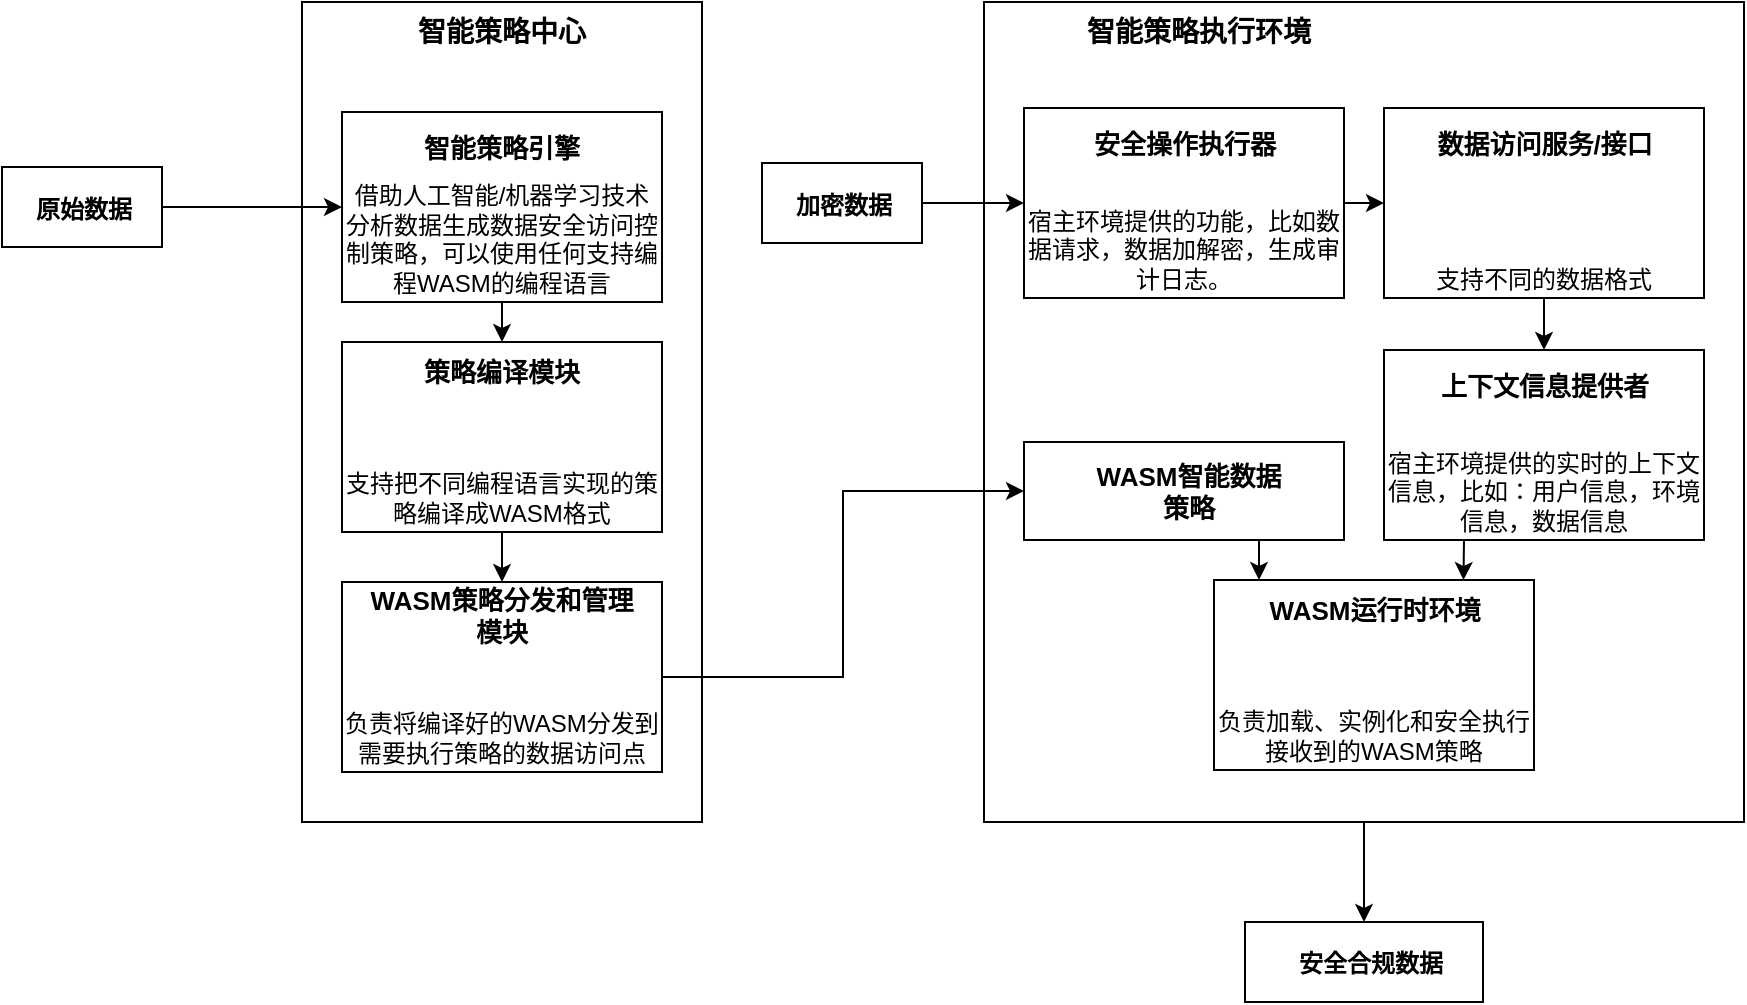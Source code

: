 <mxfile version="27.1.6" pages="2">
  <diagram name="arch" id="RCnvyBVjviqlg7Vbb6u8">
    <mxGraphModel dx="1554" dy="856" grid="1" gridSize="10" guides="1" tooltips="1" connect="1" arrows="1" fold="1" page="1" pageScale="1" pageWidth="2336" pageHeight="1654" math="0" shadow="0">
      <root>
        <mxCell id="0" />
        <mxCell id="1" parent="0" />
        <mxCell id="uTg2soy5fG2xS7olu24i-1" value="" style="rounded=0;whiteSpace=wrap;html=1;strokeWidth=1;fillColor=none;align=center;" parent="1" vertex="1">
          <mxGeometry x="360" y="490" width="200" height="410" as="geometry" />
        </mxCell>
        <mxCell id="uTg2soy5fG2xS7olu24i-2" value="&lt;b&gt;智能策略中心&lt;/b&gt;" style="text;html=1;align=center;verticalAlign=middle;whiteSpace=wrap;rounded=0;fontSize=14;" parent="1" vertex="1">
          <mxGeometry x="405.0" y="490" width="110" height="30" as="geometry" />
        </mxCell>
        <mxCell id="uTg2soy5fG2xS7olu24i-13" style="edgeStyle=orthogonalEdgeStyle;rounded=0;orthogonalLoop=1;jettySize=auto;html=1;exitX=0.5;exitY=1;exitDx=0;exitDy=0;entryX=0.5;entryY=0;entryDx=0;entryDy=0;" parent="1" source="uTg2soy5fG2xS7olu24i-3" target="uTg2soy5fG2xS7olu24i-6" edge="1">
          <mxGeometry relative="1" as="geometry" />
        </mxCell>
        <mxCell id="uTg2soy5fG2xS7olu24i-3" value="借助人工智能/机器学习技术分析数据生成数据安全访问控制策略，可以使用任何支持编程WASM的编程语言" style="rounded=0;whiteSpace=wrap;html=1;fillColor=none;verticalAlign=bottom;" parent="1" vertex="1">
          <mxGeometry x="380" y="545" width="160" height="95" as="geometry" />
        </mxCell>
        <mxCell id="uTg2soy5fG2xS7olu24i-4" value="&lt;font style=&quot;font-size: 13px;&quot;&gt;&lt;b style=&quot;&quot;&gt;智能策略引擎&lt;/b&gt;&lt;/font&gt;" style="text;html=1;align=center;verticalAlign=middle;whiteSpace=wrap;rounded=0;" parent="1" vertex="1">
          <mxGeometry x="415" y="548" width="90" height="30" as="geometry" />
        </mxCell>
        <mxCell id="uTg2soy5fG2xS7olu24i-16" style="edgeStyle=orthogonalEdgeStyle;rounded=0;orthogonalLoop=1;jettySize=auto;html=1;exitX=0.5;exitY=1;exitDx=0;exitDy=0;entryX=0.5;entryY=0;entryDx=0;entryDy=0;" parent="1" source="uTg2soy5fG2xS7olu24i-5" target="uTg2soy5fG2xS7olu24i-14" edge="1">
          <mxGeometry relative="1" as="geometry" />
        </mxCell>
        <mxCell id="uTg2soy5fG2xS7olu24i-5" value="支持把不同编程语言实现的策略编译成WASM格式" style="rounded=0;whiteSpace=wrap;html=1;fillColor=none;verticalAlign=bottom;" parent="1" vertex="1">
          <mxGeometry x="380" y="660" width="160" height="95" as="geometry" />
        </mxCell>
        <mxCell id="uTg2soy5fG2xS7olu24i-6" value="&lt;font style=&quot;font-size: 13px;&quot;&gt;&lt;b style=&quot;&quot;&gt;策略编译模块&lt;/b&gt;&lt;/font&gt;" style="text;html=1;align=center;verticalAlign=middle;whiteSpace=wrap;rounded=0;" parent="1" vertex="1">
          <mxGeometry x="415" y="660" width="90" height="30" as="geometry" />
        </mxCell>
        <mxCell id="uTg2soy5fG2xS7olu24i-7" value="" style="group" parent="1" vertex="1" connectable="0">
          <mxGeometry x="210" y="572.5" width="80" height="40" as="geometry" />
        </mxCell>
        <mxCell id="uTg2soy5fG2xS7olu24i-8" value="" style="group" parent="uTg2soy5fG2xS7olu24i-7" vertex="1" connectable="0">
          <mxGeometry width="80" height="40" as="geometry" />
        </mxCell>
        <mxCell id="uTg2soy5fG2xS7olu24i-9" value="" style="rounded=0;whiteSpace=wrap;html=1;strokeWidth=1;fillColor=none;align=center;" parent="uTg2soy5fG2xS7olu24i-8" vertex="1">
          <mxGeometry width="80" height="40" as="geometry" />
        </mxCell>
        <mxCell id="uTg2soy5fG2xS7olu24i-10" value="&lt;b&gt;原始数据&lt;/b&gt;" style="text;html=1;align=center;verticalAlign=middle;whiteSpace=wrap;rounded=0;" parent="uTg2soy5fG2xS7olu24i-8" vertex="1">
          <mxGeometry x="6" y="9" width="70" height="24" as="geometry" />
        </mxCell>
        <mxCell id="uTg2soy5fG2xS7olu24i-12" style="edgeStyle=orthogonalEdgeStyle;rounded=0;orthogonalLoop=1;jettySize=auto;html=1;exitX=1;exitY=0.5;exitDx=0;exitDy=0;entryX=0;entryY=0.5;entryDx=0;entryDy=0;" parent="1" source="uTg2soy5fG2xS7olu24i-9" target="uTg2soy5fG2xS7olu24i-3" edge="1">
          <mxGeometry relative="1" as="geometry">
            <mxPoint x="320" y="592.714" as="targetPoint" />
          </mxGeometry>
        </mxCell>
        <mxCell id="uTg2soy5fG2xS7olu24i-14" value="负责将编译好的WASM分发到需要执行策略的数据访问点" style="rounded=0;whiteSpace=wrap;html=1;fillColor=none;verticalAlign=bottom;" parent="1" vertex="1">
          <mxGeometry x="380" y="780" width="160" height="95" as="geometry" />
        </mxCell>
        <mxCell id="uTg2soy5fG2xS7olu24i-15" value="&lt;font style=&quot;font-size: 13px;&quot;&gt;&lt;b style=&quot;&quot;&gt;WASM策略分发和管理模块&lt;/b&gt;&lt;/font&gt;" style="text;html=1;align=center;verticalAlign=middle;whiteSpace=wrap;rounded=0;" parent="1" vertex="1">
          <mxGeometry x="390" y="782" width="140" height="30" as="geometry" />
        </mxCell>
        <mxCell id="uTg2soy5fG2xS7olu24i-49" style="edgeStyle=orthogonalEdgeStyle;rounded=0;orthogonalLoop=1;jettySize=auto;html=1;exitX=0.5;exitY=1;exitDx=0;exitDy=0;" parent="1" source="uTg2soy5fG2xS7olu24i-17" edge="1">
          <mxGeometry relative="1" as="geometry">
            <mxPoint x="891" y="950" as="targetPoint" />
          </mxGeometry>
        </mxCell>
        <mxCell id="uTg2soy5fG2xS7olu24i-17" value="" style="rounded=0;whiteSpace=wrap;html=1;strokeWidth=1;fillColor=none;align=center;" parent="1" vertex="1">
          <mxGeometry x="701" y="490" width="380" height="410" as="geometry" />
        </mxCell>
        <mxCell id="uTg2soy5fG2xS7olu24i-18" value="&lt;b&gt;智能策略执行环境&lt;/b&gt;" style="text;html=1;align=center;verticalAlign=middle;whiteSpace=wrap;rounded=0;fontSize=14;" parent="1" vertex="1">
          <mxGeometry x="746" y="490" width="125" height="30" as="geometry" />
        </mxCell>
        <mxCell id="uTg2soy5fG2xS7olu24i-34" style="edgeStyle=orthogonalEdgeStyle;rounded=0;orthogonalLoop=1;jettySize=auto;html=1;exitX=0.75;exitY=1;exitDx=0;exitDy=0;entryX=0;entryY=0;entryDx=0;entryDy=0;" parent="1" source="uTg2soy5fG2xS7olu24i-20" target="uTg2soy5fG2xS7olu24i-24" edge="1">
          <mxGeometry relative="1" as="geometry" />
        </mxCell>
        <mxCell id="uTg2soy5fG2xS7olu24i-20" value="" style="rounded=0;whiteSpace=wrap;html=1;fillColor=none;verticalAlign=bottom;" parent="1" vertex="1">
          <mxGeometry x="721" y="710" width="160" height="49" as="geometry" />
        </mxCell>
        <mxCell id="uTg2soy5fG2xS7olu24i-21" value="&lt;font style=&quot;font-size: 13px;&quot;&gt;&lt;b style=&quot;&quot;&gt;WASM智能数据策略&lt;/b&gt;&lt;/font&gt;" style="text;html=1;align=center;verticalAlign=middle;whiteSpace=wrap;rounded=0;" parent="1" vertex="1">
          <mxGeometry x="756" y="720" width="95" height="30" as="geometry" />
        </mxCell>
        <mxCell id="uTg2soy5fG2xS7olu24i-23" value="负责加载、实例化和安全执行接收到的WASM策略" style="rounded=0;whiteSpace=wrap;html=1;fillColor=none;verticalAlign=bottom;" parent="1" vertex="1">
          <mxGeometry x="816" y="779" width="160" height="95" as="geometry" />
        </mxCell>
        <mxCell id="uTg2soy5fG2xS7olu24i-24" value="&lt;font style=&quot;font-size: 13px;&quot;&gt;&lt;b style=&quot;&quot;&gt;WASM运行时环境&lt;/b&gt;&lt;/font&gt;" style="text;html=1;align=center;verticalAlign=middle;whiteSpace=wrap;rounded=0;" parent="1" vertex="1">
          <mxGeometry x="838.5" y="779" width="115" height="30" as="geometry" />
        </mxCell>
        <mxCell id="uTg2soy5fG2xS7olu24i-28" style="edgeStyle=orthogonalEdgeStyle;rounded=0;orthogonalLoop=1;jettySize=auto;html=1;exitX=1;exitY=0.5;exitDx=0;exitDy=0;entryX=0;entryY=0.5;entryDx=0;entryDy=0;" parent="1" source="uTg2soy5fG2xS7olu24i-14" target="uTg2soy5fG2xS7olu24i-20" edge="1">
          <mxGeometry relative="1" as="geometry" />
        </mxCell>
        <mxCell id="uTg2soy5fG2xS7olu24i-32" value="宿主环境提供的实时的上下文信息，比如：用户信息，环境信息，数据信息" style="rounded=0;whiteSpace=wrap;html=1;fillColor=none;verticalAlign=bottom;" parent="1" vertex="1">
          <mxGeometry x="901" y="664" width="160" height="95" as="geometry" />
        </mxCell>
        <mxCell id="uTg2soy5fG2xS7olu24i-33" value="&lt;font style=&quot;font-size: 13px;&quot;&gt;&lt;b style=&quot;&quot;&gt;上下文信息提供者&lt;/b&gt;&lt;/font&gt;" style="text;html=1;align=center;verticalAlign=middle;whiteSpace=wrap;rounded=0;" parent="1" vertex="1">
          <mxGeometry x="923.5" y="667" width="115" height="30" as="geometry" />
        </mxCell>
        <mxCell id="uTg2soy5fG2xS7olu24i-35" style="edgeStyle=orthogonalEdgeStyle;rounded=0;orthogonalLoop=1;jettySize=auto;html=1;exitX=0.25;exitY=1;exitDx=0;exitDy=0;entryX=0.889;entryY=0;entryDx=0;entryDy=0;entryPerimeter=0;" parent="1" source="uTg2soy5fG2xS7olu24i-32" target="uTg2soy5fG2xS7olu24i-24" edge="1">
          <mxGeometry relative="1" as="geometry" />
        </mxCell>
        <mxCell id="uTg2soy5fG2xS7olu24i-37" value="" style="group" parent="1" vertex="1" connectable="0">
          <mxGeometry x="590" y="570.5" width="80" height="40" as="geometry" />
        </mxCell>
        <mxCell id="uTg2soy5fG2xS7olu24i-38" value="" style="group" parent="uTg2soy5fG2xS7olu24i-37" vertex="1" connectable="0">
          <mxGeometry width="80" height="40" as="geometry" />
        </mxCell>
        <mxCell id="uTg2soy5fG2xS7olu24i-39" value="" style="rounded=0;whiteSpace=wrap;html=1;strokeWidth=1;fillColor=none;align=center;" parent="uTg2soy5fG2xS7olu24i-38" vertex="1">
          <mxGeometry width="80" height="40" as="geometry" />
        </mxCell>
        <mxCell id="uTg2soy5fG2xS7olu24i-40" value="&lt;b&gt;加密数据&lt;/b&gt;" style="text;html=1;align=center;verticalAlign=middle;whiteSpace=wrap;rounded=0;" parent="uTg2soy5fG2xS7olu24i-38" vertex="1">
          <mxGeometry x="6" y="9" width="70" height="24" as="geometry" />
        </mxCell>
        <mxCell id="uTg2soy5fG2xS7olu24i-44" style="edgeStyle=orthogonalEdgeStyle;rounded=0;orthogonalLoop=1;jettySize=auto;html=1;exitX=0.5;exitY=1;exitDx=0;exitDy=0;entryX=0.5;entryY=0;entryDx=0;entryDy=0;" parent="1" source="uTg2soy5fG2xS7olu24i-42" target="uTg2soy5fG2xS7olu24i-32" edge="1">
          <mxGeometry relative="1" as="geometry" />
        </mxCell>
        <mxCell id="uTg2soy5fG2xS7olu24i-42" value="支持不同的数据格式" style="rounded=0;whiteSpace=wrap;html=1;fillColor=none;verticalAlign=bottom;" parent="1" vertex="1">
          <mxGeometry x="901" y="543" width="160" height="95" as="geometry" />
        </mxCell>
        <mxCell id="uTg2soy5fG2xS7olu24i-43" value="&lt;font style=&quot;font-size: 13px;&quot;&gt;&lt;b style=&quot;&quot;&gt;数据访问服务/接口&lt;/b&gt;&lt;/font&gt;" style="text;html=1;align=center;verticalAlign=middle;whiteSpace=wrap;rounded=0;" parent="1" vertex="1">
          <mxGeometry x="923.5" y="546" width="115" height="30" as="geometry" />
        </mxCell>
        <mxCell id="pyRV8o6GaDdrV80UqqoJ-1" style="edgeStyle=orthogonalEdgeStyle;rounded=0;orthogonalLoop=1;jettySize=auto;html=1;exitX=1;exitY=0.5;exitDx=0;exitDy=0;entryX=0;entryY=0.5;entryDx=0;entryDy=0;" edge="1" parent="1" source="uTg2soy5fG2xS7olu24i-45" target="uTg2soy5fG2xS7olu24i-42">
          <mxGeometry relative="1" as="geometry" />
        </mxCell>
        <mxCell id="uTg2soy5fG2xS7olu24i-45" value="宿主环境提供的功能，比如数据请求，数据加解密，生成审计日志。" style="rounded=0;whiteSpace=wrap;html=1;fillColor=none;verticalAlign=bottom;" parent="1" vertex="1">
          <mxGeometry x="721" y="543" width="160" height="95" as="geometry" />
        </mxCell>
        <mxCell id="uTg2soy5fG2xS7olu24i-46" value="&lt;font style=&quot;font-size: 13px;&quot;&gt;&lt;b style=&quot;&quot;&gt;安全操作执行器&lt;/b&gt;&lt;/font&gt;" style="text;html=1;align=center;verticalAlign=middle;whiteSpace=wrap;rounded=0;" parent="1" vertex="1">
          <mxGeometry x="743.5" y="546" width="115" height="30" as="geometry" />
        </mxCell>
        <mxCell id="uTg2soy5fG2xS7olu24i-47" style="edgeStyle=orthogonalEdgeStyle;rounded=0;orthogonalLoop=1;jettySize=auto;html=1;exitX=1;exitY=0.5;exitDx=0;exitDy=0;" parent="1" source="uTg2soy5fG2xS7olu24i-39" target="uTg2soy5fG2xS7olu24i-45" edge="1">
          <mxGeometry relative="1" as="geometry" />
        </mxCell>
        <mxCell id="uTg2soy5fG2xS7olu24i-50" value="" style="rounded=0;whiteSpace=wrap;html=1;strokeWidth=1;fillColor=none;align=center;" parent="1" vertex="1">
          <mxGeometry x="831.5" y="950" width="119" height="40" as="geometry" />
        </mxCell>
        <mxCell id="uTg2soy5fG2xS7olu24i-51" value="&lt;b&gt;安全合规数据&lt;/b&gt;" style="text;html=1;align=center;verticalAlign=middle;whiteSpace=wrap;rounded=0;" parent="1" vertex="1">
          <mxGeometry x="837.5" y="959" width="113" height="24" as="geometry" />
        </mxCell>
      </root>
    </mxGraphModel>
  </diagram>
  <diagram id="YF3lw8RxD5TamGibBaOt" name="overview">
    <mxGraphModel dx="1554" dy="856" grid="1" gridSize="10" guides="1" tooltips="1" connect="1" arrows="1" fold="1" page="1" pageScale="1" pageWidth="2336" pageHeight="1654" math="0" shadow="0">
      <root>
        <mxCell id="0" />
        <mxCell id="1" parent="0" />
        <mxCell id="sM5s5a9DACbF24x5BrH0-2" value="&lt;div&gt;&lt;div&gt;@startuml&lt;/div&gt;&lt;div&gt;actor &quot;用户/应用&quot; as Client&lt;/div&gt;&lt;div&gt;&lt;br&gt;&lt;/div&gt;&lt;div&gt;rectangle &quot;智能策略中心&quot; {&lt;/div&gt;&lt;div&gt;&amp;nbsp; component &quot;智能策略引擎&quot; as SPE&lt;/div&gt;&lt;div&gt;&amp;nbsp; component &quot;策略编译/转换模块&quot; as PCCM&lt;/div&gt;&lt;div&gt;&amp;nbsp; component &quot;WASM策略分发与管理模块&quot; as WPDM&lt;/div&gt;&lt;div&gt;&lt;br&gt;&lt;/div&gt;&lt;div&gt;&amp;nbsp; SPE --&amp;gt; PCCM : 输出策略/规则&lt;/div&gt;&lt;div&gt;&amp;nbsp; PCCM --&amp;gt; WPDM : 输出策略WASM模块&lt;/div&gt;&lt;div&gt;}&lt;/div&gt;&lt;div&gt;&lt;br&gt;&lt;/div&gt;&lt;div&gt;cloud &quot;异构分布式环境&quot; {&lt;/div&gt;&lt;div&gt;&amp;nbsp; node &quot;数据访问节点 N&quot; as DAN_N {&lt;/div&gt;&lt;div&gt;&amp;nbsp; &amp;nbsp; component &quot;数据访问服务/接口&quot; as DAS_N&lt;/div&gt;&lt;div&gt;&amp;nbsp; &amp;nbsp; component &quot;WASM运行时环境&quot; as WRTE_N&lt;/div&gt;&lt;div&gt;&amp;nbsp; &amp;nbsp; component &quot;策略WASM模块缓存&quot; as PWMC_N&lt;/div&gt;&lt;div&gt;&amp;nbsp; &amp;nbsp; component &quot;上下文信息提供者&quot; as CP_N&lt;/div&gt;&lt;div&gt;&amp;nbsp; &amp;nbsp; component &quot;安全操作执行器(宿主功能)&quot; as SOE_N&lt;/div&gt;&lt;div&gt;&lt;br&gt;&lt;/div&gt;&lt;div&gt;&amp;nbsp; &amp;nbsp; DAS_N --&amp;gt; WRTE_N : 调用WASM执行策略&lt;/div&gt;&lt;div&gt;&amp;nbsp; &amp;nbsp; WRTE_N --&amp;gt; PWMC_N : 加载/缓存模块&lt;/div&gt;&lt;div&gt;&amp;nbsp; &amp;nbsp; CP_N --&amp;gt; WRTE_N : 提供上下文信息 (Import)&lt;/div&gt;&lt;div&gt;&amp;nbsp; &amp;nbsp; SOE_N --&amp;gt; DAS_N : 提供元数据&lt;/div&gt;&lt;div&gt;&amp;nbsp; }&lt;/div&gt;&lt;div&gt;&lt;br&gt;&lt;/div&gt;&lt;div&gt;&amp;nbsp; node &quot;数据访问节点 M&quot; as DAN_M {&lt;/div&gt;&lt;div&gt;&amp;nbsp; &amp;nbsp; component &quot;数据访问服务/接口&quot; as DAS_M&lt;/div&gt;&lt;div&gt;&amp;nbsp; &amp;nbsp; component &quot;WASM运行时环境&quot; as WRTE_M&lt;/div&gt;&lt;div&gt;&amp;nbsp; &amp;nbsp; component &quot;策略WASM模块缓存&quot; as PWMC_M&lt;/div&gt;&lt;div&gt;&amp;nbsp; &amp;nbsp; component &quot;上下文信息提供者&quot; as CP_M&lt;/div&gt;&lt;div&gt;&amp;nbsp; &amp;nbsp; component &quot;安全操作执行器(宿主功能)&quot; as SOE_M&lt;/div&gt;&lt;div&gt;&lt;br&gt;&lt;/div&gt;&lt;div&gt;&amp;nbsp; &amp;nbsp; DAS_M --&amp;gt; WRTE_M : 调用WASM执行策略&lt;/div&gt;&lt;div&gt;&amp;nbsp; &amp;nbsp; WRTE_M --&amp;gt; PWMC_M : 加载/缓存模块&lt;/div&gt;&lt;div&gt;&amp;nbsp; &amp;nbsp; CP_M --&amp;gt; WRTE_M : 提供上下文信息 (Import)&lt;/div&gt;&lt;div&gt;&amp;nbsp; &amp;nbsp; SOE_M --&amp;gt; DAS_M : 提供元数据&lt;/div&gt;&lt;div&gt;&amp;nbsp; }&lt;/div&gt;&lt;div&gt;&lt;br&gt;&lt;/div&gt;&lt;div&gt;&amp;nbsp; WPDM --&amp;gt; DAN_N : 分发/管理策略WASM模块&lt;/div&gt;&lt;div&gt;&amp;nbsp; WPDM --&amp;gt; DAN_M : 分发/管理策略WASM模块&lt;/div&gt;&lt;div&gt;}&lt;/div&gt;&lt;div&gt;&lt;br&gt;&lt;/div&gt;&lt;div&gt;database &quot;数据存储&quot; as DS&lt;/div&gt;&lt;div&gt;&lt;br&gt;&lt;/div&gt;&lt;div&gt;SOE_N --&amp;gt; DS : 访问数据&lt;/div&gt;&lt;div&gt;SOE_M --&amp;gt; DS : 访问数据&lt;/div&gt;&lt;div&gt;&lt;br&gt;&lt;/div&gt;&lt;div&gt;Client --&amp;gt; SOE_N : 数据访问请求&lt;/div&gt;&lt;div&gt;Client --&amp;gt; SOE_M : 数据访问请求&lt;/div&gt;&lt;div&gt;@enduml&lt;/div&gt;&lt;/div&gt;&lt;div&gt;&lt;br&gt;&lt;/div&gt;" style="text;html=1;align=left;verticalAlign=middle;whiteSpace=wrap;rounded=0;" vertex="1" parent="1">
          <mxGeometry x="500" y="380" width="530" height="750" as="geometry" />
        </mxCell>
      </root>
    </mxGraphModel>
  </diagram>
</mxfile>
